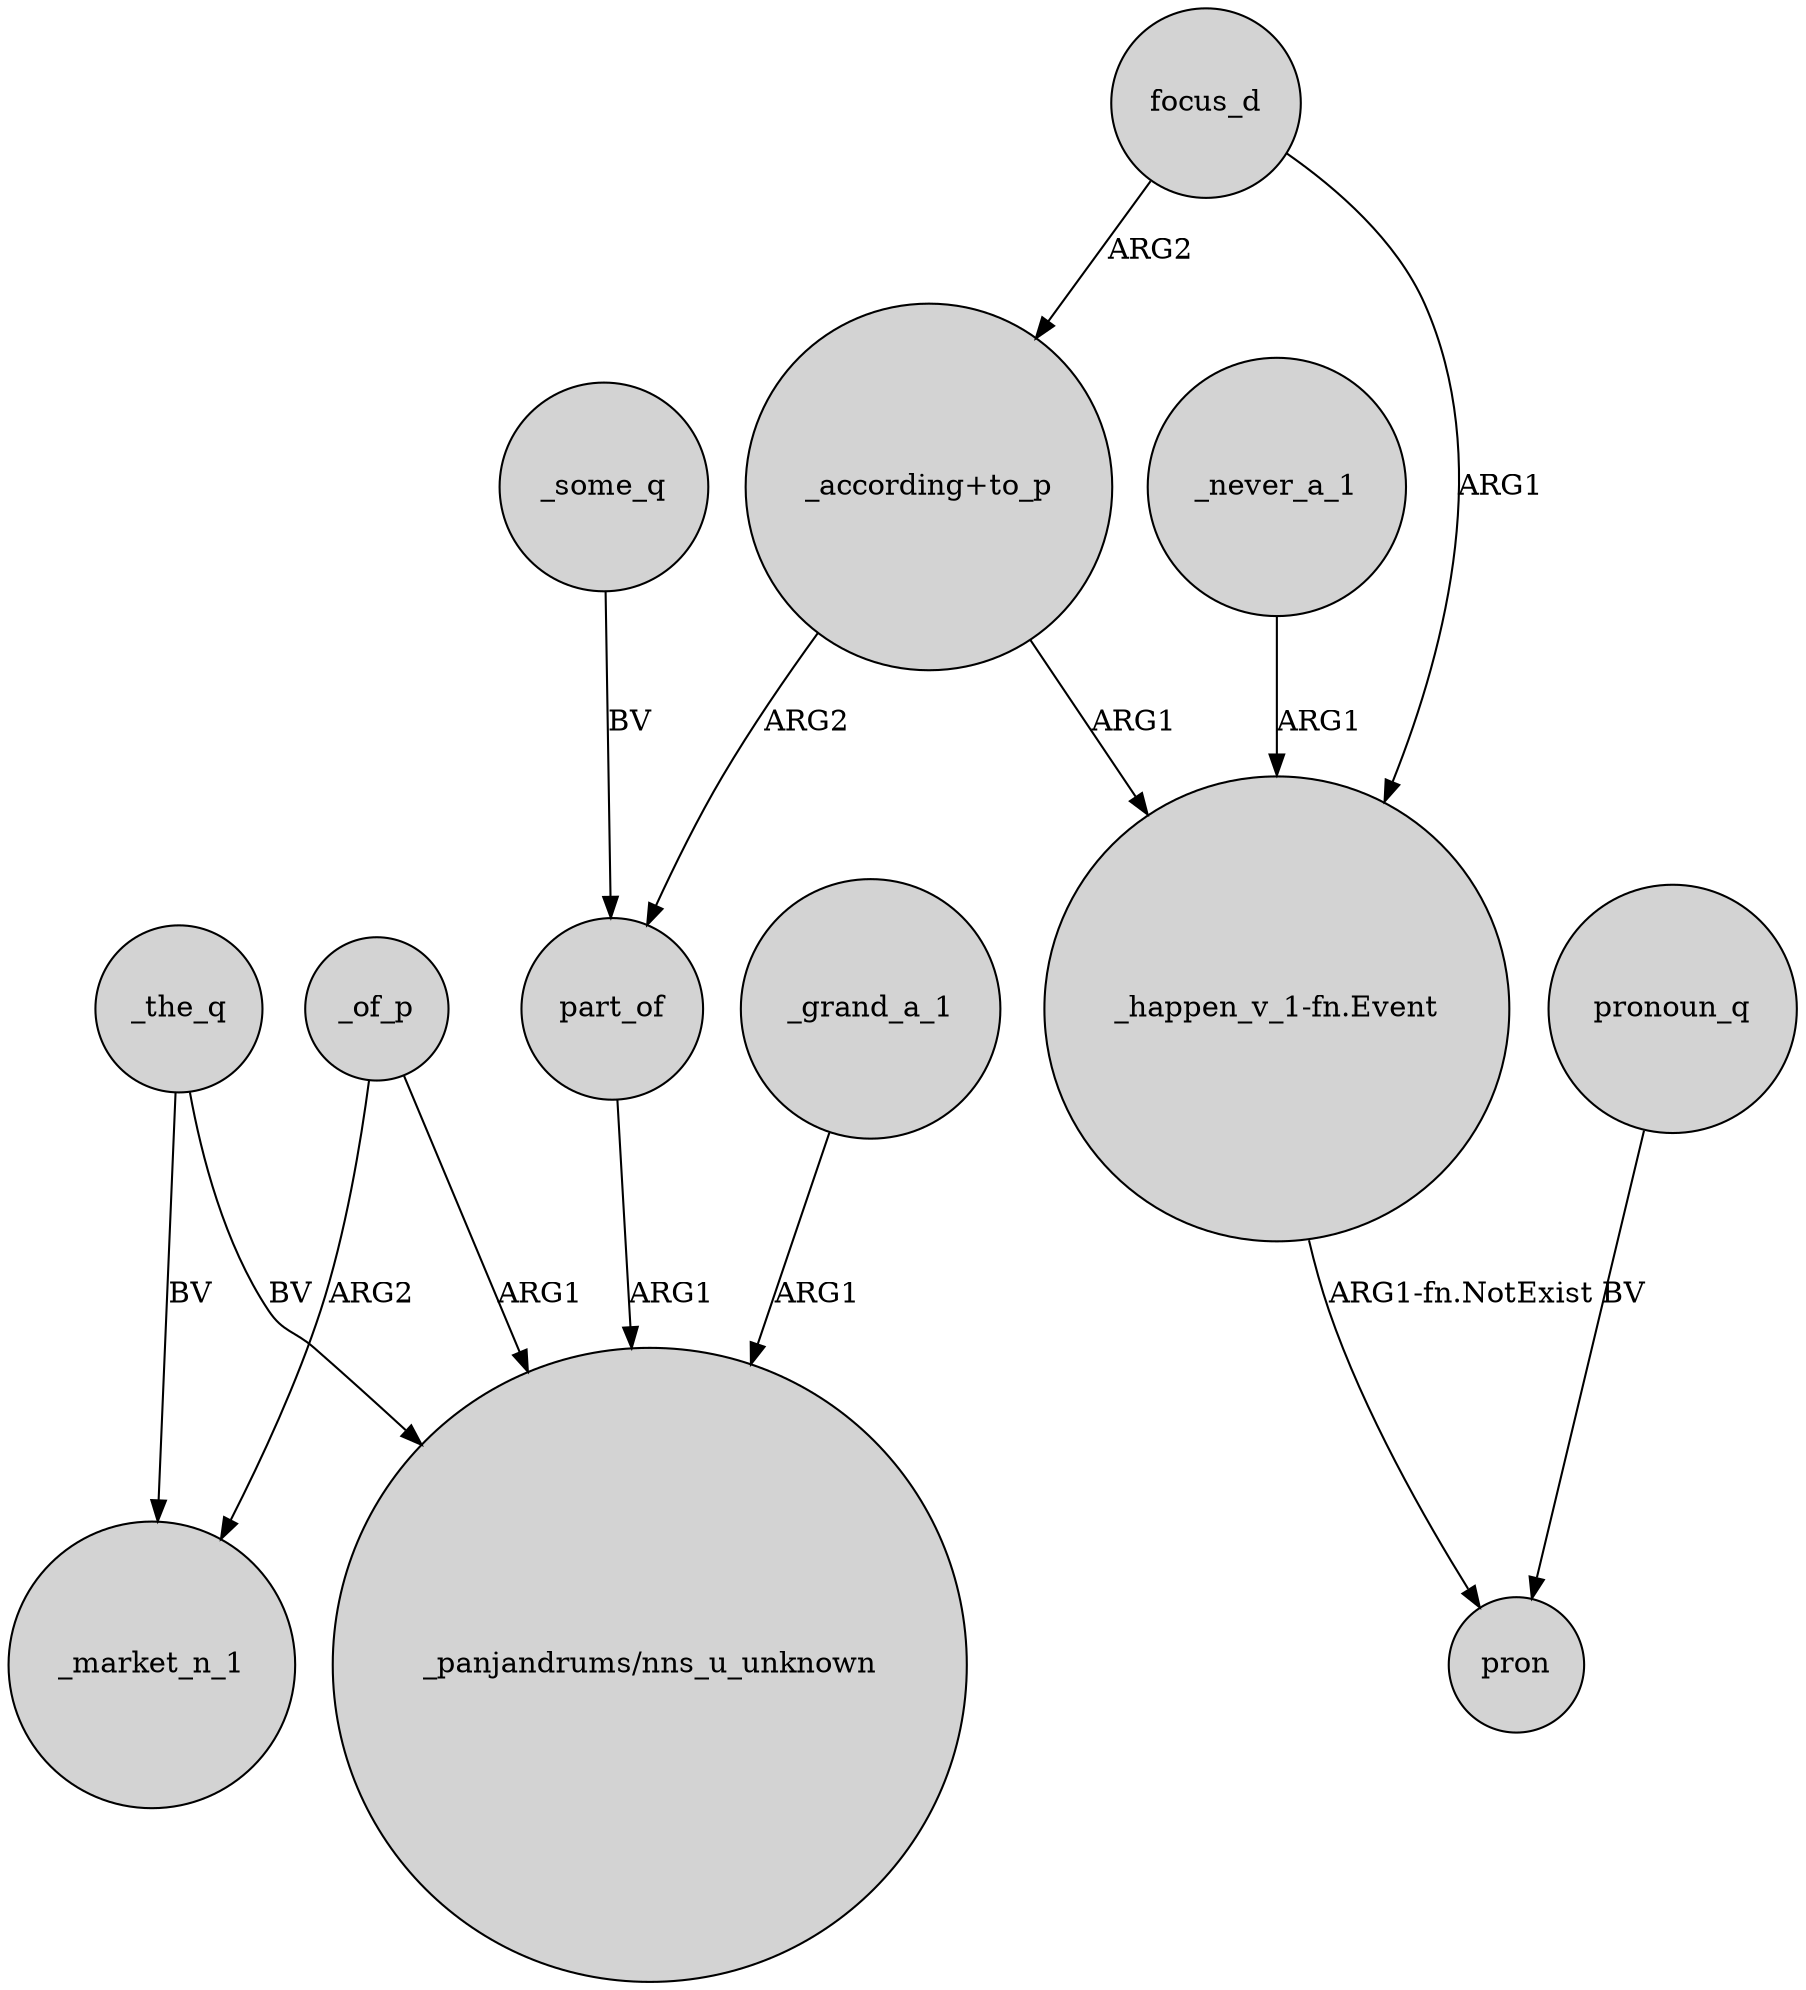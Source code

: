digraph {
	node [shape=circle style=filled]
	_the_q -> "_panjandrums/nns_u_unknown" [label=BV]
	part_of -> "_panjandrums/nns_u_unknown" [label=ARG1]
	"_according+to_p" -> "_happen_v_1-fn.Event" [label=ARG1]
	"_happen_v_1-fn.Event" -> pron [label="ARG1-fn.NotExist"]
	pronoun_q -> pron [label=BV]
	focus_d -> "_happen_v_1-fn.Event" [label=ARG1]
	"_according+to_p" -> part_of [label=ARG2]
	_the_q -> _market_n_1 [label=BV]
	_never_a_1 -> "_happen_v_1-fn.Event" [label=ARG1]
	_of_p -> _market_n_1 [label=ARG2]
	focus_d -> "_according+to_p" [label=ARG2]
	_some_q -> part_of [label=BV]
	_of_p -> "_panjandrums/nns_u_unknown" [label=ARG1]
	_grand_a_1 -> "_panjandrums/nns_u_unknown" [label=ARG1]
}
